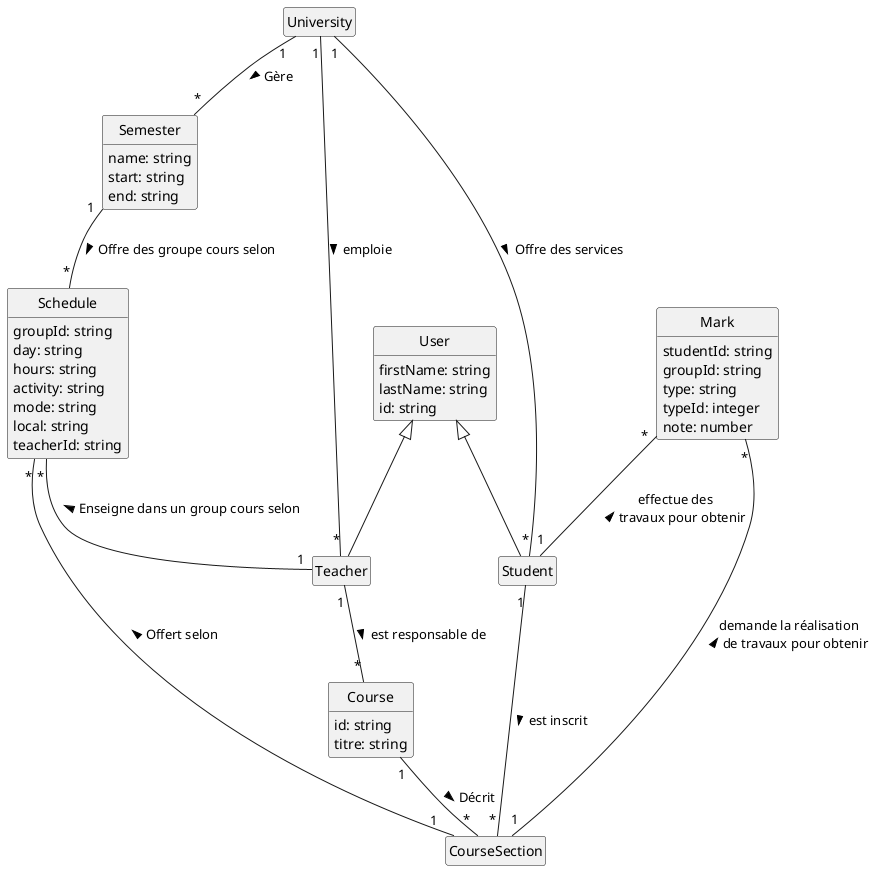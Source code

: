 @startuml MDD
skinparam style strictuml
hide empty members

class Semester {
  name: string
  start: string
  end: string
}
class User {
  firstName: string
  lastName: string
  id: string
}

' traduction de groupe-cours est Section
class "CourseSection" as Group 

class Schedule {
  groupId: string
  day: string
  hours: string
  activity: string
  mode: string
  local: string
  teacherId: string
}

class Course {
  id: string
  titre: string
}

class Student extends User

class Teacher extends User

class "Mark" as Grade {
  studentId: string
  groupId: string
  type: string
  typeId: integer
  note: number
}

class University

Course "1" -- "*" Group : Décrit >
Schedule "*" -- "1" Group : Offert selon <
Schedule "*" -- "1" Teacher : Enseigne dans un group cours selon <
Semester "1" -- "*" Schedule: Offre des groupe cours selon >
Grade "*" --  "1" Student: effectue des\n travaux pour obtenir <
Grade "*" -- "1" Group : demande la réalisation\nde travaux pour obtenir <
Teacher "1" -- "*" Course: est responsable de > 
Student "1" -- "*" Group : est inscrit >
University "1" -- "*" Teacher: emploie >
University "1" -- "*" Student: Offre des services >
University "1" -- "*" Semester: Gère >

@enduml
